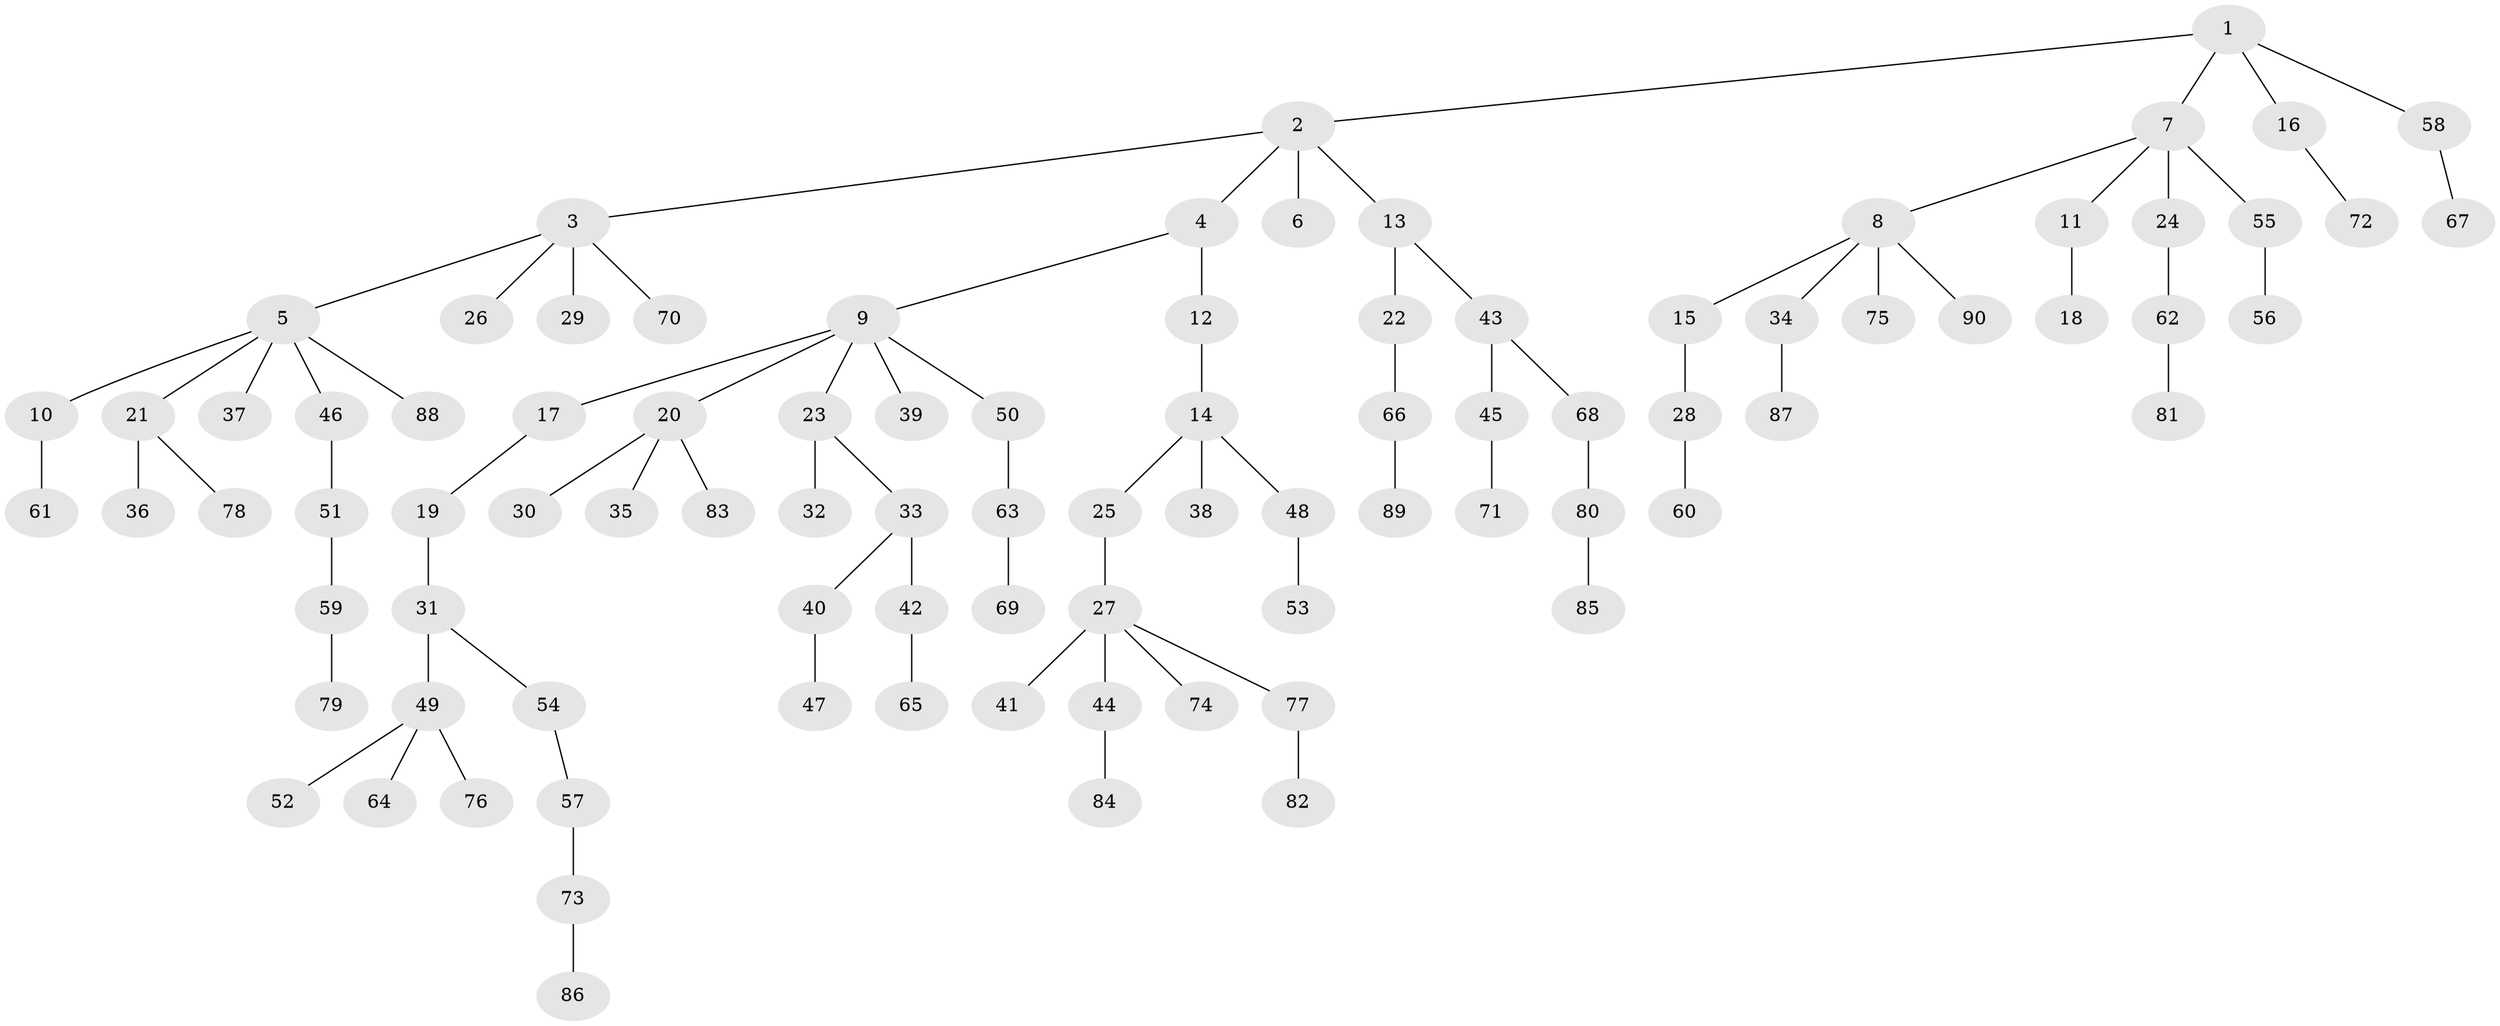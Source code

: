 // Generated by graph-tools (version 1.1) at 2025/53/03/09/25 04:53:19]
// undirected, 90 vertices, 89 edges
graph export_dot {
graph [start="1"]
  node [color=gray90,style=filled];
  1;
  2;
  3;
  4;
  5;
  6;
  7;
  8;
  9;
  10;
  11;
  12;
  13;
  14;
  15;
  16;
  17;
  18;
  19;
  20;
  21;
  22;
  23;
  24;
  25;
  26;
  27;
  28;
  29;
  30;
  31;
  32;
  33;
  34;
  35;
  36;
  37;
  38;
  39;
  40;
  41;
  42;
  43;
  44;
  45;
  46;
  47;
  48;
  49;
  50;
  51;
  52;
  53;
  54;
  55;
  56;
  57;
  58;
  59;
  60;
  61;
  62;
  63;
  64;
  65;
  66;
  67;
  68;
  69;
  70;
  71;
  72;
  73;
  74;
  75;
  76;
  77;
  78;
  79;
  80;
  81;
  82;
  83;
  84;
  85;
  86;
  87;
  88;
  89;
  90;
  1 -- 2;
  1 -- 7;
  1 -- 16;
  1 -- 58;
  2 -- 3;
  2 -- 4;
  2 -- 6;
  2 -- 13;
  3 -- 5;
  3 -- 26;
  3 -- 29;
  3 -- 70;
  4 -- 9;
  4 -- 12;
  5 -- 10;
  5 -- 21;
  5 -- 37;
  5 -- 46;
  5 -- 88;
  7 -- 8;
  7 -- 11;
  7 -- 24;
  7 -- 55;
  8 -- 15;
  8 -- 34;
  8 -- 75;
  8 -- 90;
  9 -- 17;
  9 -- 20;
  9 -- 23;
  9 -- 39;
  9 -- 50;
  10 -- 61;
  11 -- 18;
  12 -- 14;
  13 -- 22;
  13 -- 43;
  14 -- 25;
  14 -- 38;
  14 -- 48;
  15 -- 28;
  16 -- 72;
  17 -- 19;
  19 -- 31;
  20 -- 30;
  20 -- 35;
  20 -- 83;
  21 -- 36;
  21 -- 78;
  22 -- 66;
  23 -- 32;
  23 -- 33;
  24 -- 62;
  25 -- 27;
  27 -- 41;
  27 -- 44;
  27 -- 74;
  27 -- 77;
  28 -- 60;
  31 -- 49;
  31 -- 54;
  33 -- 40;
  33 -- 42;
  34 -- 87;
  40 -- 47;
  42 -- 65;
  43 -- 45;
  43 -- 68;
  44 -- 84;
  45 -- 71;
  46 -- 51;
  48 -- 53;
  49 -- 52;
  49 -- 64;
  49 -- 76;
  50 -- 63;
  51 -- 59;
  54 -- 57;
  55 -- 56;
  57 -- 73;
  58 -- 67;
  59 -- 79;
  62 -- 81;
  63 -- 69;
  66 -- 89;
  68 -- 80;
  73 -- 86;
  77 -- 82;
  80 -- 85;
}

